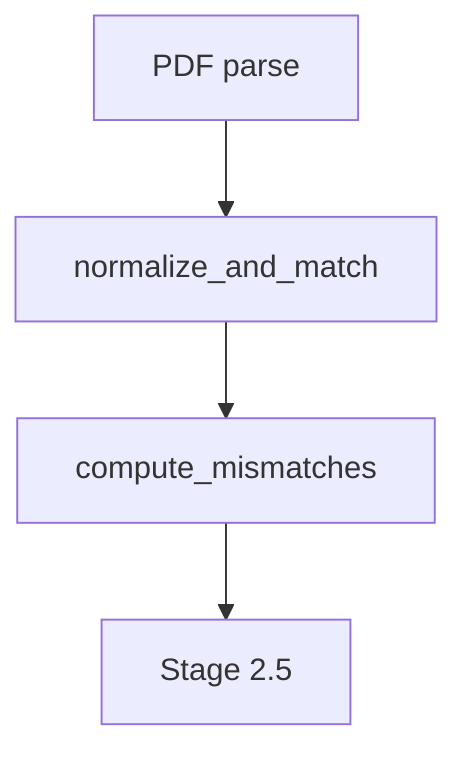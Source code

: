 flowchart TD
    A[PDF parse] --> B[normalize_and_match]
    B --> C[compute_mismatches]
    C --> D[Stage 2.5]